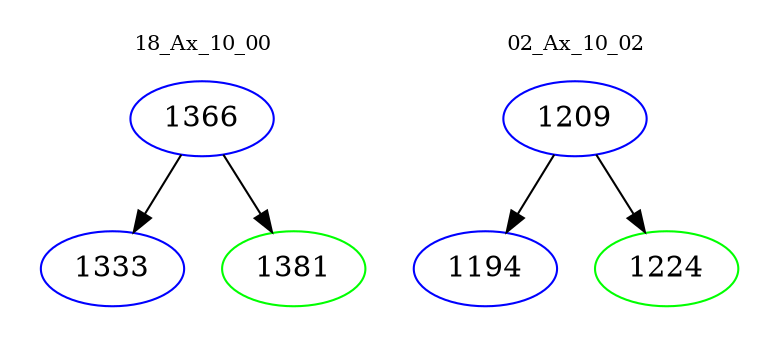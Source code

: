 digraph{
subgraph cluster_0 {
color = white
label = "18_Ax_10_00";
fontsize=10;
T0_1366 [label="1366", color="blue"]
T0_1366 -> T0_1333 [color="black"]
T0_1333 [label="1333", color="blue"]
T0_1366 -> T0_1381 [color="black"]
T0_1381 [label="1381", color="green"]
}
subgraph cluster_1 {
color = white
label = "02_Ax_10_02";
fontsize=10;
T1_1209 [label="1209", color="blue"]
T1_1209 -> T1_1194 [color="black"]
T1_1194 [label="1194", color="blue"]
T1_1209 -> T1_1224 [color="black"]
T1_1224 [label="1224", color="green"]
}
}
